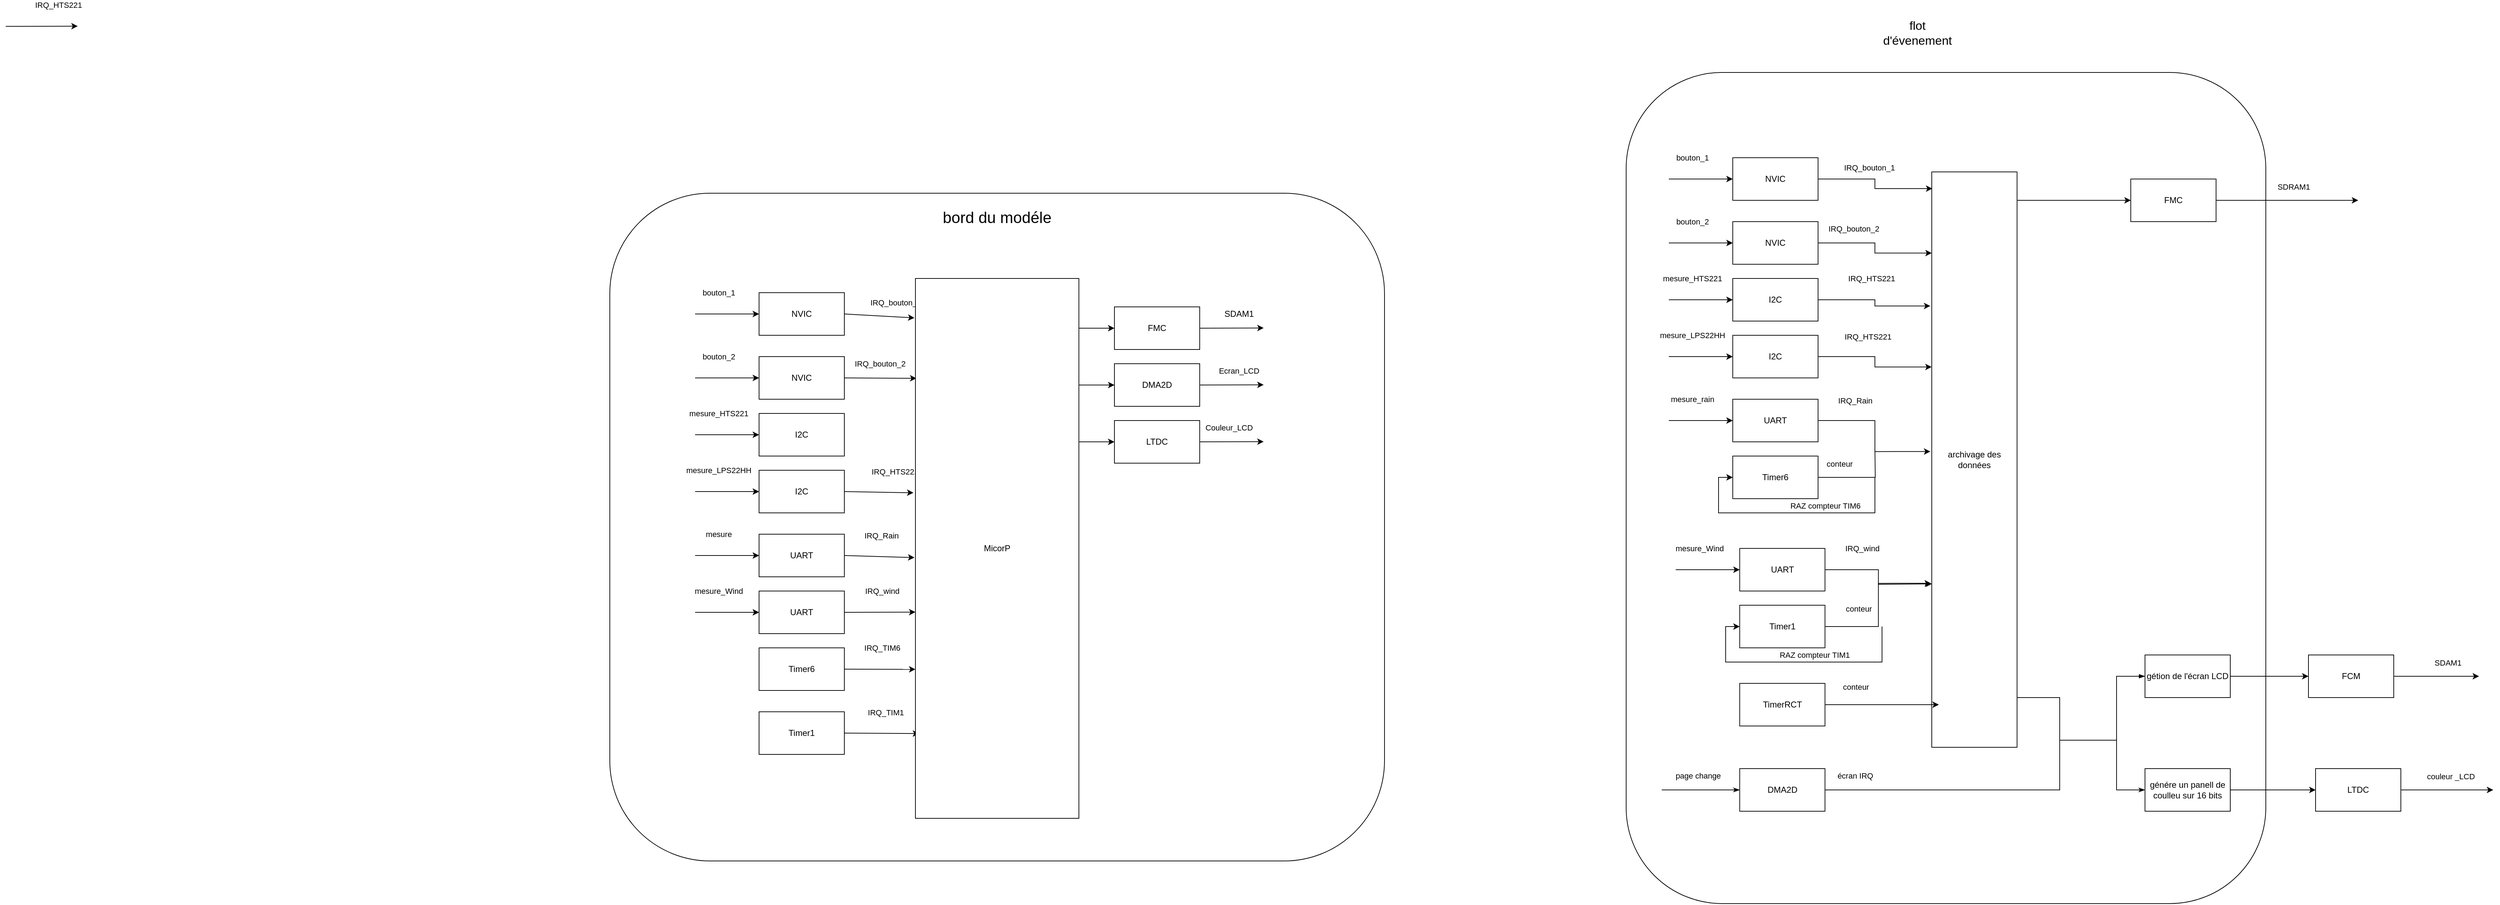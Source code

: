 <mxfile version="25.0.2">
  <diagram name="Page-1" id="AGX-1bpdlJzWP7kWuA8D">
    <mxGraphModel dx="2577" dy="2204" grid="1" gridSize="10" guides="1" tooltips="1" connect="1" arrows="1" fold="1" page="1" pageScale="1" pageWidth="827" pageHeight="1169" math="0" shadow="0">
      <root>
        <mxCell id="0" />
        <mxCell id="1" parent="0" />
        <mxCell id="bZ5_NQ2uuK0ErPmsJlpc-164" value="" style="rounded=1;whiteSpace=wrap;html=1;" vertex="1" parent="1">
          <mxGeometry x="1510" y="-20" width="900" height="1170" as="geometry" />
        </mxCell>
        <mxCell id="bZ5_NQ2uuK0ErPmsJlpc-73" value="" style="rounded=1;whiteSpace=wrap;html=1;" vertex="1" parent="1">
          <mxGeometry x="80" y="150.0" width="1090" height="940" as="geometry" />
        </mxCell>
        <mxCell id="bZ5_NQ2uuK0ErPmsJlpc-2" value="NVIC" style="rounded=0;whiteSpace=wrap;html=1;" vertex="1" parent="1">
          <mxGeometry x="290" y="290" width="120" height="60" as="geometry" />
        </mxCell>
        <mxCell id="bZ5_NQ2uuK0ErPmsJlpc-3" value="" style="endArrow=classic;html=1;rounded=0;entryX=0;entryY=0.5;entryDx=0;entryDy=0;" edge="1" parent="1" target="bZ5_NQ2uuK0ErPmsJlpc-2">
          <mxGeometry width="50" height="50" relative="1" as="geometry">
            <mxPoint x="200" y="320" as="sourcePoint" />
            <mxPoint x="240" y="300" as="targetPoint" />
          </mxGeometry>
        </mxCell>
        <mxCell id="bZ5_NQ2uuK0ErPmsJlpc-7" value="bouton_1" style="edgeLabel;html=1;align=center;verticalAlign=middle;resizable=0;points=[];" vertex="1" connectable="0" parent="bZ5_NQ2uuK0ErPmsJlpc-3">
          <mxGeometry x="-0.267" y="2" relative="1" as="geometry">
            <mxPoint y="-28" as="offset" />
          </mxGeometry>
        </mxCell>
        <mxCell id="bZ5_NQ2uuK0ErPmsJlpc-5" value="" style="endArrow=classic;html=1;rounded=0;exitX=1;exitY=0.5;exitDx=0;exitDy=0;entryX=-0.006;entryY=0.073;entryDx=0;entryDy=0;entryPerimeter=0;" edge="1" parent="1" source="bZ5_NQ2uuK0ErPmsJlpc-2" target="bZ5_NQ2uuK0ErPmsJlpc-50">
          <mxGeometry width="50" height="50" relative="1" as="geometry">
            <mxPoint x="450" y="300" as="sourcePoint" />
            <mxPoint x="480" y="320" as="targetPoint" />
          </mxGeometry>
        </mxCell>
        <mxCell id="bZ5_NQ2uuK0ErPmsJlpc-6" value="IRQ_bouton_1" style="edgeLabel;html=1;align=center;verticalAlign=middle;resizable=0;points=[];" vertex="1" connectable="0" parent="bZ5_NQ2uuK0ErPmsJlpc-5">
          <mxGeometry x="0.514" y="1" relative="1" as="geometry">
            <mxPoint x="-3" y="-19" as="offset" />
          </mxGeometry>
        </mxCell>
        <mxCell id="bZ5_NQ2uuK0ErPmsJlpc-8" value="NVIC" style="rounded=0;whiteSpace=wrap;html=1;" vertex="1" parent="1">
          <mxGeometry x="290" y="380" width="120" height="60" as="geometry" />
        </mxCell>
        <mxCell id="bZ5_NQ2uuK0ErPmsJlpc-9" value="" style="endArrow=classic;html=1;rounded=0;entryX=0;entryY=0.5;entryDx=0;entryDy=0;" edge="1" parent="1" target="bZ5_NQ2uuK0ErPmsJlpc-8">
          <mxGeometry width="50" height="50" relative="1" as="geometry">
            <mxPoint x="200" y="410" as="sourcePoint" />
            <mxPoint x="240" y="390" as="targetPoint" />
          </mxGeometry>
        </mxCell>
        <mxCell id="bZ5_NQ2uuK0ErPmsJlpc-10" value="bouton_2" style="edgeLabel;html=1;align=center;verticalAlign=middle;resizable=0;points=[];" vertex="1" connectable="0" parent="bZ5_NQ2uuK0ErPmsJlpc-9">
          <mxGeometry x="-0.267" y="2" relative="1" as="geometry">
            <mxPoint y="-28" as="offset" />
          </mxGeometry>
        </mxCell>
        <mxCell id="bZ5_NQ2uuK0ErPmsJlpc-11" value="" style="endArrow=classic;html=1;rounded=0;exitX=1;exitY=0.5;exitDx=0;exitDy=0;entryX=0.006;entryY=0.185;entryDx=0;entryDy=0;entryPerimeter=0;" edge="1" parent="1" source="bZ5_NQ2uuK0ErPmsJlpc-8" target="bZ5_NQ2uuK0ErPmsJlpc-50">
          <mxGeometry width="50" height="50" relative="1" as="geometry">
            <mxPoint x="450" y="390" as="sourcePoint" />
            <mxPoint x="480" y="410" as="targetPoint" />
          </mxGeometry>
        </mxCell>
        <mxCell id="bZ5_NQ2uuK0ErPmsJlpc-13" value="I2C" style="rounded=0;whiteSpace=wrap;html=1;" vertex="1" parent="1">
          <mxGeometry x="290" y="460" width="120" height="60" as="geometry" />
        </mxCell>
        <mxCell id="bZ5_NQ2uuK0ErPmsJlpc-14" value="" style="endArrow=classic;html=1;rounded=0;entryX=0;entryY=0.5;entryDx=0;entryDy=0;" edge="1" parent="1" target="bZ5_NQ2uuK0ErPmsJlpc-13">
          <mxGeometry width="50" height="50" relative="1" as="geometry">
            <mxPoint x="200" y="490" as="sourcePoint" />
            <mxPoint x="240" y="470" as="targetPoint" />
          </mxGeometry>
        </mxCell>
        <mxCell id="bZ5_NQ2uuK0ErPmsJlpc-15" value="mesure_HTS221" style="edgeLabel;html=1;align=center;verticalAlign=middle;resizable=0;points=[];" vertex="1" connectable="0" parent="bZ5_NQ2uuK0ErPmsJlpc-14">
          <mxGeometry x="-0.267" y="2" relative="1" as="geometry">
            <mxPoint y="-28" as="offset" />
          </mxGeometry>
        </mxCell>
        <mxCell id="bZ5_NQ2uuK0ErPmsJlpc-16" value="" style="endArrow=classic;html=1;rounded=0;exitX=1;exitY=0.5;exitDx=0;exitDy=0;entryX=0.006;entryY=0.289;entryDx=0;entryDy=0;entryPerimeter=0;" edge="1" parent="1">
          <mxGeometry width="50" height="50" relative="1" as="geometry">
            <mxPoint x="-770" y="-84.82" as="sourcePoint" />
            <mxPoint x="-668.62" y="-85.18" as="targetPoint" />
          </mxGeometry>
        </mxCell>
        <mxCell id="bZ5_NQ2uuK0ErPmsJlpc-17" value="IRQ_HTS221" style="edgeLabel;html=1;align=center;verticalAlign=middle;resizable=0;points=[];" vertex="1" connectable="0" parent="bZ5_NQ2uuK0ErPmsJlpc-16">
          <mxGeometry x="0.514" y="1" relative="1" as="geometry">
            <mxPoint x="-3" y="-29" as="offset" />
          </mxGeometry>
        </mxCell>
        <mxCell id="bZ5_NQ2uuK0ErPmsJlpc-18" value="I2C" style="rounded=0;whiteSpace=wrap;html=1;" vertex="1" parent="1">
          <mxGeometry x="290" y="540" width="120" height="60" as="geometry" />
        </mxCell>
        <mxCell id="bZ5_NQ2uuK0ErPmsJlpc-19" value="" style="endArrow=classic;html=1;rounded=0;entryX=0;entryY=0.5;entryDx=0;entryDy=0;" edge="1" parent="1" target="bZ5_NQ2uuK0ErPmsJlpc-18">
          <mxGeometry width="50" height="50" relative="1" as="geometry">
            <mxPoint x="200" y="570" as="sourcePoint" />
            <mxPoint x="240" y="550" as="targetPoint" />
          </mxGeometry>
        </mxCell>
        <mxCell id="bZ5_NQ2uuK0ErPmsJlpc-20" value="mesure_LPS22HH" style="edgeLabel;html=1;align=center;verticalAlign=middle;resizable=0;points=[];" vertex="1" connectable="0" parent="bZ5_NQ2uuK0ErPmsJlpc-19">
          <mxGeometry x="-0.267" y="2" relative="1" as="geometry">
            <mxPoint y="-28" as="offset" />
          </mxGeometry>
        </mxCell>
        <mxCell id="bZ5_NQ2uuK0ErPmsJlpc-21" value="" style="endArrow=classic;html=1;rounded=0;exitX=1;exitY=0.5;exitDx=0;exitDy=0;entryX=-0.012;entryY=0.397;entryDx=0;entryDy=0;entryPerimeter=0;" edge="1" parent="1" source="bZ5_NQ2uuK0ErPmsJlpc-18" target="bZ5_NQ2uuK0ErPmsJlpc-50">
          <mxGeometry width="50" height="50" relative="1" as="geometry">
            <mxPoint x="450" y="550" as="sourcePoint" />
            <mxPoint x="480" y="570" as="targetPoint" />
          </mxGeometry>
        </mxCell>
        <mxCell id="bZ5_NQ2uuK0ErPmsJlpc-22" value="IRQ_HTS221" style="edgeLabel;html=1;align=center;verticalAlign=middle;resizable=0;points=[];" vertex="1" connectable="0" parent="bZ5_NQ2uuK0ErPmsJlpc-21">
          <mxGeometry x="0.514" y="1" relative="1" as="geometry">
            <mxPoint x="-3" y="-29" as="offset" />
          </mxGeometry>
        </mxCell>
        <mxCell id="bZ5_NQ2uuK0ErPmsJlpc-23" value="UART" style="rounded=0;whiteSpace=wrap;html=1;" vertex="1" parent="1">
          <mxGeometry x="290" y="630" width="120" height="60" as="geometry" />
        </mxCell>
        <mxCell id="bZ5_NQ2uuK0ErPmsJlpc-24" value="" style="endArrow=classic;html=1;rounded=0;entryX=0;entryY=0.5;entryDx=0;entryDy=0;" edge="1" parent="1" target="bZ5_NQ2uuK0ErPmsJlpc-23">
          <mxGeometry width="50" height="50" relative="1" as="geometry">
            <mxPoint x="200" y="660" as="sourcePoint" />
            <mxPoint x="240" y="640" as="targetPoint" />
          </mxGeometry>
        </mxCell>
        <mxCell id="bZ5_NQ2uuK0ErPmsJlpc-25" value="mesure" style="edgeLabel;html=1;align=center;verticalAlign=middle;resizable=0;points=[];" vertex="1" connectable="0" parent="bZ5_NQ2uuK0ErPmsJlpc-24">
          <mxGeometry x="-0.267" y="2" relative="1" as="geometry">
            <mxPoint y="-28" as="offset" />
          </mxGeometry>
        </mxCell>
        <mxCell id="bZ5_NQ2uuK0ErPmsJlpc-26" value="" style="endArrow=classic;html=1;rounded=0;exitX=1;exitY=0.5;exitDx=0;exitDy=0;entryX=-0.006;entryY=0.517;entryDx=0;entryDy=0;entryPerimeter=0;" edge="1" parent="1" source="bZ5_NQ2uuK0ErPmsJlpc-23" target="bZ5_NQ2uuK0ErPmsJlpc-50">
          <mxGeometry width="50" height="50" relative="1" as="geometry">
            <mxPoint x="450" y="640" as="sourcePoint" />
            <mxPoint x="480" y="660" as="targetPoint" />
          </mxGeometry>
        </mxCell>
        <mxCell id="bZ5_NQ2uuK0ErPmsJlpc-27" value="IRQ_Rain" style="edgeLabel;html=1;align=center;verticalAlign=middle;resizable=0;points=[];" vertex="1" connectable="0" parent="bZ5_NQ2uuK0ErPmsJlpc-26">
          <mxGeometry x="0.514" y="1" relative="1" as="geometry">
            <mxPoint x="-23" y="-29" as="offset" />
          </mxGeometry>
        </mxCell>
        <mxCell id="bZ5_NQ2uuK0ErPmsJlpc-28" value="UART" style="rounded=0;whiteSpace=wrap;html=1;" vertex="1" parent="1">
          <mxGeometry x="290" y="710" width="120" height="60" as="geometry" />
        </mxCell>
        <mxCell id="bZ5_NQ2uuK0ErPmsJlpc-29" value="" style="endArrow=classic;html=1;rounded=0;entryX=0;entryY=0.5;entryDx=0;entryDy=0;" edge="1" parent="1" target="bZ5_NQ2uuK0ErPmsJlpc-28">
          <mxGeometry width="50" height="50" relative="1" as="geometry">
            <mxPoint x="200" y="740" as="sourcePoint" />
            <mxPoint x="240" y="720" as="targetPoint" />
          </mxGeometry>
        </mxCell>
        <mxCell id="bZ5_NQ2uuK0ErPmsJlpc-30" value="mesure_Wind" style="edgeLabel;html=1;align=center;verticalAlign=middle;resizable=0;points=[];" vertex="1" connectable="0" parent="bZ5_NQ2uuK0ErPmsJlpc-29">
          <mxGeometry x="-0.267" y="2" relative="1" as="geometry">
            <mxPoint y="-28" as="offset" />
          </mxGeometry>
        </mxCell>
        <mxCell id="bZ5_NQ2uuK0ErPmsJlpc-31" value="" style="endArrow=classic;html=1;rounded=0;exitX=1;exitY=0.5;exitDx=0;exitDy=0;entryX=0;entryY=0.618;entryDx=0;entryDy=0;entryPerimeter=0;" edge="1" parent="1" source="bZ5_NQ2uuK0ErPmsJlpc-28" target="bZ5_NQ2uuK0ErPmsJlpc-50">
          <mxGeometry width="50" height="50" relative="1" as="geometry">
            <mxPoint x="450" y="720" as="sourcePoint" />
            <mxPoint x="480" y="740" as="targetPoint" />
          </mxGeometry>
        </mxCell>
        <mxCell id="bZ5_NQ2uuK0ErPmsJlpc-32" value="IRQ_wind" style="edgeLabel;html=1;align=center;verticalAlign=middle;resizable=0;points=[];" vertex="1" connectable="0" parent="bZ5_NQ2uuK0ErPmsJlpc-31">
          <mxGeometry x="0.514" y="1" relative="1" as="geometry">
            <mxPoint x="-23" y="-29" as="offset" />
          </mxGeometry>
        </mxCell>
        <mxCell id="bZ5_NQ2uuK0ErPmsJlpc-33" value="Timer6" style="rounded=0;whiteSpace=wrap;html=1;" vertex="1" parent="1">
          <mxGeometry x="290" y="790" width="120" height="60" as="geometry" />
        </mxCell>
        <mxCell id="bZ5_NQ2uuK0ErPmsJlpc-36" value="" style="endArrow=classic;html=1;rounded=0;exitX=1;exitY=0.5;exitDx=0;exitDy=0;entryX=0;entryY=0.724;entryDx=0;entryDy=0;entryPerimeter=0;" edge="1" parent="1" source="bZ5_NQ2uuK0ErPmsJlpc-33" target="bZ5_NQ2uuK0ErPmsJlpc-50">
          <mxGeometry width="50" height="50" relative="1" as="geometry">
            <mxPoint x="450" y="800" as="sourcePoint" />
            <mxPoint x="480" y="820" as="targetPoint" />
          </mxGeometry>
        </mxCell>
        <mxCell id="bZ5_NQ2uuK0ErPmsJlpc-37" value="IRQ_TIM6" style="edgeLabel;html=1;align=center;verticalAlign=middle;resizable=0;points=[];" vertex="1" connectable="0" parent="bZ5_NQ2uuK0ErPmsJlpc-36">
          <mxGeometry x="0.514" y="1" relative="1" as="geometry">
            <mxPoint x="-23" y="-29" as="offset" />
          </mxGeometry>
        </mxCell>
        <mxCell id="bZ5_NQ2uuK0ErPmsJlpc-38" value="Timer1" style="rounded=0;whiteSpace=wrap;html=1;" vertex="1" parent="1">
          <mxGeometry x="290" y="880" width="120" height="60" as="geometry" />
        </mxCell>
        <mxCell id="bZ5_NQ2uuK0ErPmsJlpc-41" value="" style="endArrow=classic;html=1;rounded=0;exitX=1;exitY=0.5;exitDx=0;exitDy=0;entryX=0.023;entryY=0.843;entryDx=0;entryDy=0;entryPerimeter=0;" edge="1" parent="1" source="bZ5_NQ2uuK0ErPmsJlpc-38" target="bZ5_NQ2uuK0ErPmsJlpc-50">
          <mxGeometry width="50" height="50" relative="1" as="geometry">
            <mxPoint x="450" y="890" as="sourcePoint" />
            <mxPoint x="480" y="910" as="targetPoint" />
          </mxGeometry>
        </mxCell>
        <mxCell id="bZ5_NQ2uuK0ErPmsJlpc-42" value="IRQ_TIM1" style="edgeLabel;html=1;align=center;verticalAlign=middle;resizable=0;points=[];" vertex="1" connectable="0" parent="bZ5_NQ2uuK0ErPmsJlpc-41">
          <mxGeometry x="0.514" y="1" relative="1" as="geometry">
            <mxPoint x="-22" y="-29" as="offset" />
          </mxGeometry>
        </mxCell>
        <mxCell id="bZ5_NQ2uuK0ErPmsJlpc-48" value="IRQ_bouton_2" style="edgeLabel;html=1;align=center;verticalAlign=middle;resizable=0;points=[];" vertex="1" connectable="0" parent="1">
          <mxGeometry x="459.996" y="390" as="geometry" />
        </mxCell>
        <mxCell id="bZ5_NQ2uuK0ErPmsJlpc-50" value="MicorP" style="rounded=0;whiteSpace=wrap;html=1;" vertex="1" parent="1">
          <mxGeometry x="510" y="270" width="230" height="760" as="geometry" />
        </mxCell>
        <mxCell id="bZ5_NQ2uuK0ErPmsJlpc-51" value="" style="endArrow=classic;html=1;rounded=0;entryX=0;entryY=0.5;entryDx=0;entryDy=0;" edge="1" parent="1" target="bZ5_NQ2uuK0ErPmsJlpc-52">
          <mxGeometry width="50" height="50" relative="1" as="geometry">
            <mxPoint x="740" y="340" as="sourcePoint" />
            <mxPoint x="790" y="340" as="targetPoint" />
          </mxGeometry>
        </mxCell>
        <mxCell id="bZ5_NQ2uuK0ErPmsJlpc-52" value="FMC" style="rounded=0;whiteSpace=wrap;html=1;" vertex="1" parent="1">
          <mxGeometry x="790" y="310" width="120" height="60" as="geometry" />
        </mxCell>
        <mxCell id="bZ5_NQ2uuK0ErPmsJlpc-56" value="" style="endArrow=classic;html=1;rounded=0;exitX=1;exitY=0.5;exitDx=0;exitDy=0;" edge="1" parent="1" source="bZ5_NQ2uuK0ErPmsJlpc-52">
          <mxGeometry width="50" height="50" relative="1" as="geometry">
            <mxPoint x="930" y="339.72" as="sourcePoint" />
            <mxPoint x="1000" y="339.72" as="targetPoint" />
          </mxGeometry>
        </mxCell>
        <mxCell id="bZ5_NQ2uuK0ErPmsJlpc-57" value="" style="endArrow=classic;html=1;rounded=0;entryX=0;entryY=0.5;entryDx=0;entryDy=0;" edge="1" parent="1" target="bZ5_NQ2uuK0ErPmsJlpc-58">
          <mxGeometry width="50" height="50" relative="1" as="geometry">
            <mxPoint x="740" y="420" as="sourcePoint" />
            <mxPoint x="790" y="420" as="targetPoint" />
          </mxGeometry>
        </mxCell>
        <mxCell id="bZ5_NQ2uuK0ErPmsJlpc-58" value="DMA2D" style="rounded=0;whiteSpace=wrap;html=1;" vertex="1" parent="1">
          <mxGeometry x="790" y="390" width="120" height="60" as="geometry" />
        </mxCell>
        <mxCell id="bZ5_NQ2uuK0ErPmsJlpc-59" value="" style="endArrow=classic;html=1;rounded=0;exitX=1;exitY=0.5;exitDx=0;exitDy=0;" edge="1" parent="1" source="bZ5_NQ2uuK0ErPmsJlpc-58">
          <mxGeometry width="50" height="50" relative="1" as="geometry">
            <mxPoint x="930" y="419.72" as="sourcePoint" />
            <mxPoint x="1000" y="419.72" as="targetPoint" />
          </mxGeometry>
        </mxCell>
        <mxCell id="bZ5_NQ2uuK0ErPmsJlpc-71" value="Ecran_LCD" style="edgeLabel;html=1;align=center;verticalAlign=middle;resizable=0;points=[];" vertex="1" connectable="0" parent="bZ5_NQ2uuK0ErPmsJlpc-59">
          <mxGeometry x="0.37" y="-1" relative="1" as="geometry">
            <mxPoint x="-7" y="-21" as="offset" />
          </mxGeometry>
        </mxCell>
        <mxCell id="bZ5_NQ2uuK0ErPmsJlpc-60" value="" style="endArrow=classic;html=1;rounded=0;entryX=0;entryY=0.5;entryDx=0;entryDy=0;" edge="1" parent="1" target="bZ5_NQ2uuK0ErPmsJlpc-61">
          <mxGeometry width="50" height="50" relative="1" as="geometry">
            <mxPoint x="740" y="500" as="sourcePoint" />
            <mxPoint x="790" y="500" as="targetPoint" />
          </mxGeometry>
        </mxCell>
        <mxCell id="bZ5_NQ2uuK0ErPmsJlpc-61" value="LTDC" style="rounded=0;whiteSpace=wrap;html=1;" vertex="1" parent="1">
          <mxGeometry x="790" y="470" width="120" height="60" as="geometry" />
        </mxCell>
        <mxCell id="bZ5_NQ2uuK0ErPmsJlpc-62" value="" style="endArrow=classic;html=1;rounded=0;exitX=1;exitY=0.5;exitDx=0;exitDy=0;" edge="1" parent="1" source="bZ5_NQ2uuK0ErPmsJlpc-61">
          <mxGeometry width="50" height="50" relative="1" as="geometry">
            <mxPoint x="930" y="499.72" as="sourcePoint" />
            <mxPoint x="1000" y="499.72" as="targetPoint" />
          </mxGeometry>
        </mxCell>
        <mxCell id="bZ5_NQ2uuK0ErPmsJlpc-72" value="Couleur_LCD" style="edgeLabel;html=1;align=center;verticalAlign=middle;resizable=0;points=[];" vertex="1" connectable="0" parent="bZ5_NQ2uuK0ErPmsJlpc-62">
          <mxGeometry x="-0.093" y="-2" relative="1" as="geometry">
            <mxPoint y="-22" as="offset" />
          </mxGeometry>
        </mxCell>
        <mxCell id="bZ5_NQ2uuK0ErPmsJlpc-70" value="SDAM1" style="text;html=1;align=center;verticalAlign=middle;resizable=0;points=[];autosize=1;strokeColor=none;fillColor=none;" vertex="1" parent="1">
          <mxGeometry x="935" y="305" width="60" height="30" as="geometry" />
        </mxCell>
        <mxCell id="bZ5_NQ2uuK0ErPmsJlpc-74" value="&lt;font style=&quot;font-size: 22px;&quot;&gt;bord du modéle&lt;/font&gt;" style="text;html=1;align=center;verticalAlign=middle;whiteSpace=wrap;rounded=0;" vertex="1" parent="1">
          <mxGeometry x="495" y="170" width="260" height="30" as="geometry" />
        </mxCell>
        <mxCell id="bZ5_NQ2uuK0ErPmsJlpc-75" value="NVIC" style="rounded=0;whiteSpace=wrap;html=1;" vertex="1" parent="1">
          <mxGeometry x="1660" y="100" width="120" height="60" as="geometry" />
        </mxCell>
        <mxCell id="bZ5_NQ2uuK0ErPmsJlpc-76" value="" style="endArrow=classic;html=1;rounded=0;entryX=0;entryY=0.5;entryDx=0;entryDy=0;" edge="1" parent="1" target="bZ5_NQ2uuK0ErPmsJlpc-75">
          <mxGeometry width="50" height="50" relative="1" as="geometry">
            <mxPoint x="1570" y="130" as="sourcePoint" />
            <mxPoint x="1610" y="110" as="targetPoint" />
          </mxGeometry>
        </mxCell>
        <mxCell id="bZ5_NQ2uuK0ErPmsJlpc-77" value="bouton_1" style="edgeLabel;html=1;align=center;verticalAlign=middle;resizable=0;points=[];" vertex="1" connectable="0" parent="bZ5_NQ2uuK0ErPmsJlpc-76">
          <mxGeometry x="-0.267" y="2" relative="1" as="geometry">
            <mxPoint y="-28" as="offset" />
          </mxGeometry>
        </mxCell>
        <mxCell id="bZ5_NQ2uuK0ErPmsJlpc-78" value="IRQ_bouton_1" style="edgeLabel;html=1;align=center;verticalAlign=middle;resizable=0;points=[];" vertex="1" connectable="0" parent="1">
          <mxGeometry x="1851.94" y="114.163" as="geometry" />
        </mxCell>
        <mxCell id="bZ5_NQ2uuK0ErPmsJlpc-79" value="NVIC" style="rounded=0;whiteSpace=wrap;html=1;" vertex="1" parent="1">
          <mxGeometry x="1660" y="190" width="120" height="60" as="geometry" />
        </mxCell>
        <mxCell id="bZ5_NQ2uuK0ErPmsJlpc-80" value="" style="endArrow=classic;html=1;rounded=0;entryX=0;entryY=0.5;entryDx=0;entryDy=0;" edge="1" parent="1" target="bZ5_NQ2uuK0ErPmsJlpc-79">
          <mxGeometry width="50" height="50" relative="1" as="geometry">
            <mxPoint x="1570" y="220" as="sourcePoint" />
            <mxPoint x="1610" y="200" as="targetPoint" />
          </mxGeometry>
        </mxCell>
        <mxCell id="bZ5_NQ2uuK0ErPmsJlpc-81" value="bouton_2" style="edgeLabel;html=1;align=center;verticalAlign=middle;resizable=0;points=[];" vertex="1" connectable="0" parent="bZ5_NQ2uuK0ErPmsJlpc-80">
          <mxGeometry x="-0.267" y="2" relative="1" as="geometry">
            <mxPoint y="-28" as="offset" />
          </mxGeometry>
        </mxCell>
        <mxCell id="bZ5_NQ2uuK0ErPmsJlpc-82" value="I2C" style="rounded=0;whiteSpace=wrap;html=1;" vertex="1" parent="1">
          <mxGeometry x="1660" y="270" width="120" height="60" as="geometry" />
        </mxCell>
        <mxCell id="bZ5_NQ2uuK0ErPmsJlpc-83" value="" style="endArrow=classic;html=1;rounded=0;entryX=0;entryY=0.5;entryDx=0;entryDy=0;" edge="1" parent="1" target="bZ5_NQ2uuK0ErPmsJlpc-82">
          <mxGeometry width="50" height="50" relative="1" as="geometry">
            <mxPoint x="1570" y="300" as="sourcePoint" />
            <mxPoint x="1610" y="280" as="targetPoint" />
          </mxGeometry>
        </mxCell>
        <mxCell id="bZ5_NQ2uuK0ErPmsJlpc-84" value="mesure_HTS221" style="edgeLabel;html=1;align=center;verticalAlign=middle;resizable=0;points=[];" vertex="1" connectable="0" parent="bZ5_NQ2uuK0ErPmsJlpc-83">
          <mxGeometry x="-0.267" y="2" relative="1" as="geometry">
            <mxPoint y="-28" as="offset" />
          </mxGeometry>
        </mxCell>
        <mxCell id="bZ5_NQ2uuK0ErPmsJlpc-85" value="IRQ_HTS221" style="edgeLabel;html=1;align=center;verticalAlign=middle;resizable=0;points=[];" vertex="1" connectable="0" parent="1">
          <mxGeometry x="1854.496" y="269.725" as="geometry" />
        </mxCell>
        <mxCell id="bZ5_NQ2uuK0ErPmsJlpc-86" value="I2C" style="rounded=0;whiteSpace=wrap;html=1;" vertex="1" parent="1">
          <mxGeometry x="1660" y="350" width="120" height="60" as="geometry" />
        </mxCell>
        <mxCell id="bZ5_NQ2uuK0ErPmsJlpc-87" value="" style="endArrow=classic;html=1;rounded=0;entryX=0;entryY=0.5;entryDx=0;entryDy=0;" edge="1" parent="1" target="bZ5_NQ2uuK0ErPmsJlpc-86">
          <mxGeometry width="50" height="50" relative="1" as="geometry">
            <mxPoint x="1570" y="380" as="sourcePoint" />
            <mxPoint x="1610" y="360" as="targetPoint" />
          </mxGeometry>
        </mxCell>
        <mxCell id="bZ5_NQ2uuK0ErPmsJlpc-88" value="mesure_LPS22HH" style="edgeLabel;html=1;align=center;verticalAlign=middle;resizable=0;points=[];" vertex="1" connectable="0" parent="bZ5_NQ2uuK0ErPmsJlpc-87">
          <mxGeometry x="-0.267" y="2" relative="1" as="geometry">
            <mxPoint y="-28" as="offset" />
          </mxGeometry>
        </mxCell>
        <mxCell id="bZ5_NQ2uuK0ErPmsJlpc-89" value="IRQ_HTS221" style="edgeLabel;html=1;align=center;verticalAlign=middle;resizable=0;points=[];" vertex="1" connectable="0" parent="1">
          <mxGeometry x="1849.506" y="351.282" as="geometry" />
        </mxCell>
        <mxCell id="bZ5_NQ2uuK0ErPmsJlpc-90" value="UART" style="rounded=0;whiteSpace=wrap;html=1;" vertex="1" parent="1">
          <mxGeometry x="1660" y="440" width="120" height="60" as="geometry" />
        </mxCell>
        <mxCell id="bZ5_NQ2uuK0ErPmsJlpc-91" value="" style="endArrow=classic;html=1;rounded=0;entryX=0;entryY=0.5;entryDx=0;entryDy=0;" edge="1" parent="1" target="bZ5_NQ2uuK0ErPmsJlpc-90">
          <mxGeometry width="50" height="50" relative="1" as="geometry">
            <mxPoint x="1570" y="470" as="sourcePoint" />
            <mxPoint x="1610" y="450" as="targetPoint" />
          </mxGeometry>
        </mxCell>
        <mxCell id="bZ5_NQ2uuK0ErPmsJlpc-92" value="mesure_rain" style="edgeLabel;html=1;align=center;verticalAlign=middle;resizable=0;points=[];" vertex="1" connectable="0" parent="bZ5_NQ2uuK0ErPmsJlpc-91">
          <mxGeometry x="-0.267" y="2" relative="1" as="geometry">
            <mxPoint y="-28" as="offset" />
          </mxGeometry>
        </mxCell>
        <mxCell id="bZ5_NQ2uuK0ErPmsJlpc-93" value="IRQ_Rain" style="edgeLabel;html=1;align=center;verticalAlign=middle;resizable=0;points=[];" vertex="1" connectable="0" parent="1">
          <mxGeometry x="1831.997" y="442.22" as="geometry" />
        </mxCell>
        <mxCell id="bZ5_NQ2uuK0ErPmsJlpc-135" style="edgeStyle=orthogonalEdgeStyle;rounded=0;orthogonalLoop=1;jettySize=auto;html=1;" edge="1" parent="1" source="bZ5_NQ2uuK0ErPmsJlpc-94">
          <mxGeometry relative="1" as="geometry">
            <mxPoint x="1940" y="700" as="targetPoint" />
          </mxGeometry>
        </mxCell>
        <mxCell id="bZ5_NQ2uuK0ErPmsJlpc-94" value="UART" style="rounded=0;whiteSpace=wrap;html=1;" vertex="1" parent="1">
          <mxGeometry x="1669.76" y="650" width="120" height="60" as="geometry" />
        </mxCell>
        <mxCell id="bZ5_NQ2uuK0ErPmsJlpc-95" value="" style="endArrow=classic;html=1;rounded=0;entryX=0;entryY=0.5;entryDx=0;entryDy=0;" edge="1" parent="1" target="bZ5_NQ2uuK0ErPmsJlpc-94">
          <mxGeometry width="50" height="50" relative="1" as="geometry">
            <mxPoint x="1579.76" y="680" as="sourcePoint" />
            <mxPoint x="1619.76" y="660" as="targetPoint" />
          </mxGeometry>
        </mxCell>
        <mxCell id="bZ5_NQ2uuK0ErPmsJlpc-96" value="mesure_Wind" style="edgeLabel;html=1;align=center;verticalAlign=middle;resizable=0;points=[];" vertex="1" connectable="0" parent="bZ5_NQ2uuK0ErPmsJlpc-95">
          <mxGeometry x="-0.267" y="2" relative="1" as="geometry">
            <mxPoint y="-28" as="offset" />
          </mxGeometry>
        </mxCell>
        <mxCell id="bZ5_NQ2uuK0ErPmsJlpc-97" value="IRQ_wind" style="edgeLabel;html=1;align=center;verticalAlign=middle;resizable=0;points=[];" vertex="1" connectable="0" parent="1">
          <mxGeometry x="1841.756" y="649.76" as="geometry" />
        </mxCell>
        <mxCell id="bZ5_NQ2uuK0ErPmsJlpc-153" style="edgeStyle=orthogonalEdgeStyle;rounded=0;orthogonalLoop=1;jettySize=auto;html=1;endArrow=none;endFill=0;" edge="1" parent="1" source="bZ5_NQ2uuK0ErPmsJlpc-98">
          <mxGeometry relative="1" as="geometry">
            <mxPoint x="1860" y="510" as="targetPoint" />
          </mxGeometry>
        </mxCell>
        <mxCell id="bZ5_NQ2uuK0ErPmsJlpc-98" value="Timer6" style="rounded=0;whiteSpace=wrap;html=1;" vertex="1" parent="1">
          <mxGeometry x="1660" y="520" width="120" height="60" as="geometry" />
        </mxCell>
        <mxCell id="bZ5_NQ2uuK0ErPmsJlpc-99" value="conteur" style="edgeLabel;html=1;align=center;verticalAlign=middle;resizable=0;points=[];" vertex="1" connectable="0" parent="1">
          <mxGeometry x="1822.002" y="520.18" as="geometry">
            <mxPoint x="-12" y="11" as="offset" />
          </mxGeometry>
        </mxCell>
        <mxCell id="bZ5_NQ2uuK0ErPmsJlpc-100" value="Timer1" style="rounded=0;whiteSpace=wrap;html=1;" vertex="1" parent="1">
          <mxGeometry x="1669.76" y="730" width="120" height="60" as="geometry" />
        </mxCell>
        <mxCell id="bZ5_NQ2uuK0ErPmsJlpc-101" value="conteur" style="edgeLabel;html=1;align=center;verticalAlign=middle;resizable=0;points=[];" vertex="1" connectable="0" parent="1">
          <mxGeometry x="1846.765" y="730.517" as="geometry">
            <mxPoint x="-10" y="4" as="offset" />
          </mxGeometry>
        </mxCell>
        <mxCell id="bZ5_NQ2uuK0ErPmsJlpc-102" value="TimerRCT" style="rounded=0;whiteSpace=wrap;html=1;" vertex="1" parent="1">
          <mxGeometry x="1669.76" y="840" width="120" height="60" as="geometry" />
        </mxCell>
        <mxCell id="bZ5_NQ2uuK0ErPmsJlpc-103" value="conteur" style="edgeLabel;html=1;align=center;verticalAlign=middle;resizable=0;points=[];" vertex="1" connectable="0" parent="1">
          <mxGeometry x="1822.006" y="840.004" as="geometry">
            <mxPoint x="11" y="5" as="offset" />
          </mxGeometry>
        </mxCell>
        <mxCell id="bZ5_NQ2uuK0ErPmsJlpc-104" value="IRQ_bouton_2" style="edgeLabel;html=1;align=center;verticalAlign=middle;resizable=0;points=[];" vertex="1" connectable="0" parent="1">
          <mxGeometry x="1829.996" y="200" as="geometry" />
        </mxCell>
        <mxCell id="bZ5_NQ2uuK0ErPmsJlpc-117" value="" style="endArrow=classic;html=1;rounded=0;" edge="1" parent="1">
          <mxGeometry width="50" height="50" relative="1" as="geometry">
            <mxPoint x="2060" y="160" as="sourcePoint" />
            <mxPoint x="2220" y="160" as="targetPoint" />
          </mxGeometry>
        </mxCell>
        <mxCell id="bZ5_NQ2uuK0ErPmsJlpc-119" style="edgeStyle=orthogonalEdgeStyle;rounded=0;orthogonalLoop=1;jettySize=auto;html=1;" edge="1" parent="1" source="bZ5_NQ2uuK0ErPmsJlpc-118">
          <mxGeometry relative="1" as="geometry">
            <mxPoint x="2540" y="160" as="targetPoint" />
          </mxGeometry>
        </mxCell>
        <mxCell id="bZ5_NQ2uuK0ErPmsJlpc-148" value="SDRAM1" style="edgeLabel;html=1;align=center;verticalAlign=middle;resizable=0;points=[];" vertex="1" connectable="0" parent="bZ5_NQ2uuK0ErPmsJlpc-119">
          <mxGeometry x="0.463" relative="1" as="geometry">
            <mxPoint x="-37" y="-20" as="offset" />
          </mxGeometry>
        </mxCell>
        <mxCell id="bZ5_NQ2uuK0ErPmsJlpc-118" value="FMC" style="rounded=0;whiteSpace=wrap;html=1;" vertex="1" parent="1">
          <mxGeometry x="2220" y="130" width="120" height="60" as="geometry" />
        </mxCell>
        <mxCell id="bZ5_NQ2uuK0ErPmsJlpc-132" style="edgeStyle=orthogonalEdgeStyle;rounded=0;orthogonalLoop=1;jettySize=auto;html=1;entryX=0;entryY=0.5;entryDx=0;entryDy=0;" edge="1" parent="1" target="bZ5_NQ2uuK0ErPmsJlpc-98">
          <mxGeometry relative="1" as="geometry">
            <mxPoint x="1860" y="550" as="sourcePoint" />
            <Array as="points">
              <mxPoint x="1640" y="600" />
              <mxPoint x="1640" y="550" />
            </Array>
          </mxGeometry>
        </mxCell>
        <mxCell id="bZ5_NQ2uuK0ErPmsJlpc-136" style="edgeStyle=orthogonalEdgeStyle;rounded=0;orthogonalLoop=1;jettySize=auto;html=1;entryX=0;entryY=0.5;entryDx=0;entryDy=0;" edge="1" parent="1" target="bZ5_NQ2uuK0ErPmsJlpc-100">
          <mxGeometry relative="1" as="geometry">
            <mxPoint x="1870" y="760" as="sourcePoint" />
            <Array as="points">
              <mxPoint x="1650" y="810" />
              <mxPoint x="1650" y="760" />
            </Array>
          </mxGeometry>
        </mxCell>
        <mxCell id="bZ5_NQ2uuK0ErPmsJlpc-162" value="RAZ compteur TIM1" style="edgeLabel;html=1;align=center;verticalAlign=middle;resizable=0;points=[];" vertex="1" connectable="0" parent="bZ5_NQ2uuK0ErPmsJlpc-136">
          <mxGeometry x="-0.518" y="-1" relative="1" as="geometry">
            <mxPoint x="-63" y="-9" as="offset" />
          </mxGeometry>
        </mxCell>
        <mxCell id="bZ5_NQ2uuK0ErPmsJlpc-146" style="edgeStyle=orthogonalEdgeStyle;rounded=0;orthogonalLoop=1;jettySize=auto;html=1;endArrow=blockThin;endFill=1;" edge="1" parent="1" source="bZ5_NQ2uuK0ErPmsJlpc-121" target="bZ5_NQ2uuK0ErPmsJlpc-150">
          <mxGeometry relative="1" as="geometry">
            <mxPoint x="2280" y="920" as="targetPoint" />
            <Array as="points">
              <mxPoint x="2120" y="860" />
              <mxPoint x="2120" y="920" />
              <mxPoint x="2200" y="920" />
              <mxPoint x="2200" y="830" />
            </Array>
          </mxGeometry>
        </mxCell>
        <mxCell id="bZ5_NQ2uuK0ErPmsJlpc-121" value="archivage des données" style="rounded=0;whiteSpace=wrap;html=1;" vertex="1" parent="1">
          <mxGeometry x="1940" y="120" width="120" height="810" as="geometry" />
        </mxCell>
        <mxCell id="bZ5_NQ2uuK0ErPmsJlpc-128" style="edgeStyle=orthogonalEdgeStyle;rounded=0;orthogonalLoop=1;jettySize=auto;html=1;entryX=0.007;entryY=0.029;entryDx=0;entryDy=0;entryPerimeter=0;" edge="1" parent="1" source="bZ5_NQ2uuK0ErPmsJlpc-75" target="bZ5_NQ2uuK0ErPmsJlpc-121">
          <mxGeometry relative="1" as="geometry" />
        </mxCell>
        <mxCell id="bZ5_NQ2uuK0ErPmsJlpc-129" style="edgeStyle=orthogonalEdgeStyle;rounded=0;orthogonalLoop=1;jettySize=auto;html=1;entryX=0;entryY=0.141;entryDx=0;entryDy=0;entryPerimeter=0;" edge="1" parent="1" source="bZ5_NQ2uuK0ErPmsJlpc-79" target="bZ5_NQ2uuK0ErPmsJlpc-121">
          <mxGeometry relative="1" as="geometry" />
        </mxCell>
        <mxCell id="bZ5_NQ2uuK0ErPmsJlpc-130" style="edgeStyle=orthogonalEdgeStyle;rounded=0;orthogonalLoop=1;jettySize=auto;html=1;entryX=-0.017;entryY=0.233;entryDx=0;entryDy=0;entryPerimeter=0;" edge="1" parent="1" source="bZ5_NQ2uuK0ErPmsJlpc-82" target="bZ5_NQ2uuK0ErPmsJlpc-121">
          <mxGeometry relative="1" as="geometry" />
        </mxCell>
        <mxCell id="bZ5_NQ2uuK0ErPmsJlpc-131" style="edgeStyle=orthogonalEdgeStyle;rounded=0;orthogonalLoop=1;jettySize=auto;html=1;entryX=-0.001;entryY=0.339;entryDx=0;entryDy=0;entryPerimeter=0;" edge="1" parent="1" source="bZ5_NQ2uuK0ErPmsJlpc-86" target="bZ5_NQ2uuK0ErPmsJlpc-121">
          <mxGeometry relative="1" as="geometry" />
        </mxCell>
        <mxCell id="bZ5_NQ2uuK0ErPmsJlpc-133" style="edgeStyle=orthogonalEdgeStyle;rounded=0;orthogonalLoop=1;jettySize=auto;html=1;entryX=0.083;entryY=0.926;entryDx=0;entryDy=0;entryPerimeter=0;" edge="1" parent="1" source="bZ5_NQ2uuK0ErPmsJlpc-102" target="bZ5_NQ2uuK0ErPmsJlpc-121">
          <mxGeometry relative="1" as="geometry" />
        </mxCell>
        <mxCell id="bZ5_NQ2uuK0ErPmsJlpc-134" style="edgeStyle=orthogonalEdgeStyle;rounded=0;orthogonalLoop=1;jettySize=auto;html=1;entryX=-0.009;entryY=0.715;entryDx=0;entryDy=0;entryPerimeter=0;" edge="1" parent="1" source="bZ5_NQ2uuK0ErPmsJlpc-100" target="bZ5_NQ2uuK0ErPmsJlpc-121">
          <mxGeometry relative="1" as="geometry" />
        </mxCell>
        <mxCell id="bZ5_NQ2uuK0ErPmsJlpc-137" style="edgeStyle=orthogonalEdgeStyle;rounded=0;orthogonalLoop=1;jettySize=auto;html=1;entryX=-0.017;entryY=0.486;entryDx=0;entryDy=0;entryPerimeter=0;" edge="1" parent="1" source="bZ5_NQ2uuK0ErPmsJlpc-90" target="bZ5_NQ2uuK0ErPmsJlpc-121">
          <mxGeometry relative="1" as="geometry" />
        </mxCell>
        <mxCell id="bZ5_NQ2uuK0ErPmsJlpc-147" style="edgeStyle=orthogonalEdgeStyle;rounded=0;orthogonalLoop=1;jettySize=auto;html=1;endArrow=classicThin;endFill=1;" edge="1" parent="1" source="bZ5_NQ2uuK0ErPmsJlpc-139" target="bZ5_NQ2uuK0ErPmsJlpc-151">
          <mxGeometry relative="1" as="geometry">
            <mxPoint x="2280" y="920" as="targetPoint" />
            <Array as="points">
              <mxPoint x="2120" y="990" />
              <mxPoint x="2120" y="920" />
              <mxPoint x="2200" y="920" />
              <mxPoint x="2200" y="990" />
            </Array>
          </mxGeometry>
        </mxCell>
        <mxCell id="bZ5_NQ2uuK0ErPmsJlpc-139" value="DMA2D" style="rounded=0;whiteSpace=wrap;html=1;" vertex="1" parent="1">
          <mxGeometry x="1669.76" y="960" width="120" height="60" as="geometry" />
        </mxCell>
        <mxCell id="bZ5_NQ2uuK0ErPmsJlpc-141" value="" style="endArrow=classicThin;html=1;rounded=0;entryX=0;entryY=0.5;entryDx=0;entryDy=0;endFill=1;" edge="1" parent="1" target="bZ5_NQ2uuK0ErPmsJlpc-139">
          <mxGeometry width="50" height="50" relative="1" as="geometry">
            <mxPoint x="1560" y="990" as="sourcePoint" />
            <mxPoint x="1930" y="550" as="targetPoint" />
          </mxGeometry>
        </mxCell>
        <mxCell id="bZ5_NQ2uuK0ErPmsJlpc-142" value="écran IRQ" style="edgeLabel;html=1;align=center;verticalAlign=middle;resizable=0;points=[];" vertex="1" connectable="0" parent="bZ5_NQ2uuK0ErPmsJlpc-141">
          <mxGeometry x="-0.173" y="4" relative="1" as="geometry">
            <mxPoint x="226" y="-16" as="offset" />
          </mxGeometry>
        </mxCell>
        <mxCell id="bZ5_NQ2uuK0ErPmsJlpc-143" value="page change" style="edgeLabel;html=1;align=center;verticalAlign=middle;resizable=0;points=[];" vertex="1" connectable="0" parent="bZ5_NQ2uuK0ErPmsJlpc-141">
          <mxGeometry x="-0.066" y="2" relative="1" as="geometry">
            <mxPoint x="-1" y="-18" as="offset" />
          </mxGeometry>
        </mxCell>
        <mxCell id="bZ5_NQ2uuK0ErPmsJlpc-154" style="edgeStyle=orthogonalEdgeStyle;rounded=0;orthogonalLoop=1;jettySize=auto;html=1;" edge="1" parent="1" source="bZ5_NQ2uuK0ErPmsJlpc-150" target="bZ5_NQ2uuK0ErPmsJlpc-155">
          <mxGeometry relative="1" as="geometry">
            <mxPoint x="2480" y="830" as="targetPoint" />
          </mxGeometry>
        </mxCell>
        <mxCell id="bZ5_NQ2uuK0ErPmsJlpc-150" value="gétion de l&#39;écran LCD" style="rounded=0;whiteSpace=wrap;html=1;" vertex="1" parent="1">
          <mxGeometry x="2240" y="800" width="120" height="60" as="geometry" />
        </mxCell>
        <mxCell id="bZ5_NQ2uuK0ErPmsJlpc-158" style="edgeStyle=orthogonalEdgeStyle;rounded=0;orthogonalLoop=1;jettySize=auto;html=1;" edge="1" parent="1" source="bZ5_NQ2uuK0ErPmsJlpc-151" target="bZ5_NQ2uuK0ErPmsJlpc-159">
          <mxGeometry relative="1" as="geometry">
            <mxPoint x="2460" y="990" as="targetPoint" />
          </mxGeometry>
        </mxCell>
        <mxCell id="bZ5_NQ2uuK0ErPmsJlpc-151" value="génére un panell de coulleu sur 16 bits" style="rounded=0;whiteSpace=wrap;html=1;" vertex="1" parent="1">
          <mxGeometry x="2240" y="960" width="120" height="60" as="geometry" />
        </mxCell>
        <mxCell id="bZ5_NQ2uuK0ErPmsJlpc-156" style="edgeStyle=orthogonalEdgeStyle;rounded=0;orthogonalLoop=1;jettySize=auto;html=1;" edge="1" parent="1" source="bZ5_NQ2uuK0ErPmsJlpc-155">
          <mxGeometry relative="1" as="geometry">
            <mxPoint x="2710" y="830" as="targetPoint" />
          </mxGeometry>
        </mxCell>
        <mxCell id="bZ5_NQ2uuK0ErPmsJlpc-157" value="SDAM1" style="edgeLabel;html=1;align=center;verticalAlign=middle;resizable=0;points=[];" vertex="1" connectable="0" parent="bZ5_NQ2uuK0ErPmsJlpc-156">
          <mxGeometry x="0.273" y="1" relative="1" as="geometry">
            <mxPoint y="-19" as="offset" />
          </mxGeometry>
        </mxCell>
        <mxCell id="bZ5_NQ2uuK0ErPmsJlpc-155" value="FCM" style="rounded=0;whiteSpace=wrap;html=1;" vertex="1" parent="1">
          <mxGeometry x="2470" y="800" width="120" height="60" as="geometry" />
        </mxCell>
        <mxCell id="bZ5_NQ2uuK0ErPmsJlpc-160" style="edgeStyle=orthogonalEdgeStyle;rounded=0;orthogonalLoop=1;jettySize=auto;html=1;" edge="1" parent="1" source="bZ5_NQ2uuK0ErPmsJlpc-159">
          <mxGeometry relative="1" as="geometry">
            <mxPoint x="2730" y="990" as="targetPoint" />
          </mxGeometry>
        </mxCell>
        <mxCell id="bZ5_NQ2uuK0ErPmsJlpc-161" value="couleur _LCD" style="edgeLabel;html=1;align=center;verticalAlign=middle;resizable=0;points=[];" vertex="1" connectable="0" parent="bZ5_NQ2uuK0ErPmsJlpc-160">
          <mxGeometry x="0.262" y="3" relative="1" as="geometry">
            <mxPoint x="-12" y="-17" as="offset" />
          </mxGeometry>
        </mxCell>
        <mxCell id="bZ5_NQ2uuK0ErPmsJlpc-159" value="LTDC" style="rounded=0;whiteSpace=wrap;html=1;" vertex="1" parent="1">
          <mxGeometry x="2480" y="960" width="120" height="60" as="geometry" />
        </mxCell>
        <mxCell id="bZ5_NQ2uuK0ErPmsJlpc-163" value="RAZ compteur TIM6" style="edgeLabel;html=1;align=center;verticalAlign=middle;resizable=0;points=[];" vertex="1" connectable="0" parent="1">
          <mxGeometry x="1789.757" y="590.0" as="geometry" />
        </mxCell>
        <mxCell id="bZ5_NQ2uuK0ErPmsJlpc-165" value="&lt;font style=&quot;font-size: 17px;&quot;&gt;flot d&#39;évenement&lt;/font&gt;" style="text;html=1;align=center;verticalAlign=middle;whiteSpace=wrap;rounded=0;" vertex="1" parent="1">
          <mxGeometry x="1890" y="-90" width="60" height="30" as="geometry" />
        </mxCell>
      </root>
    </mxGraphModel>
  </diagram>
</mxfile>
